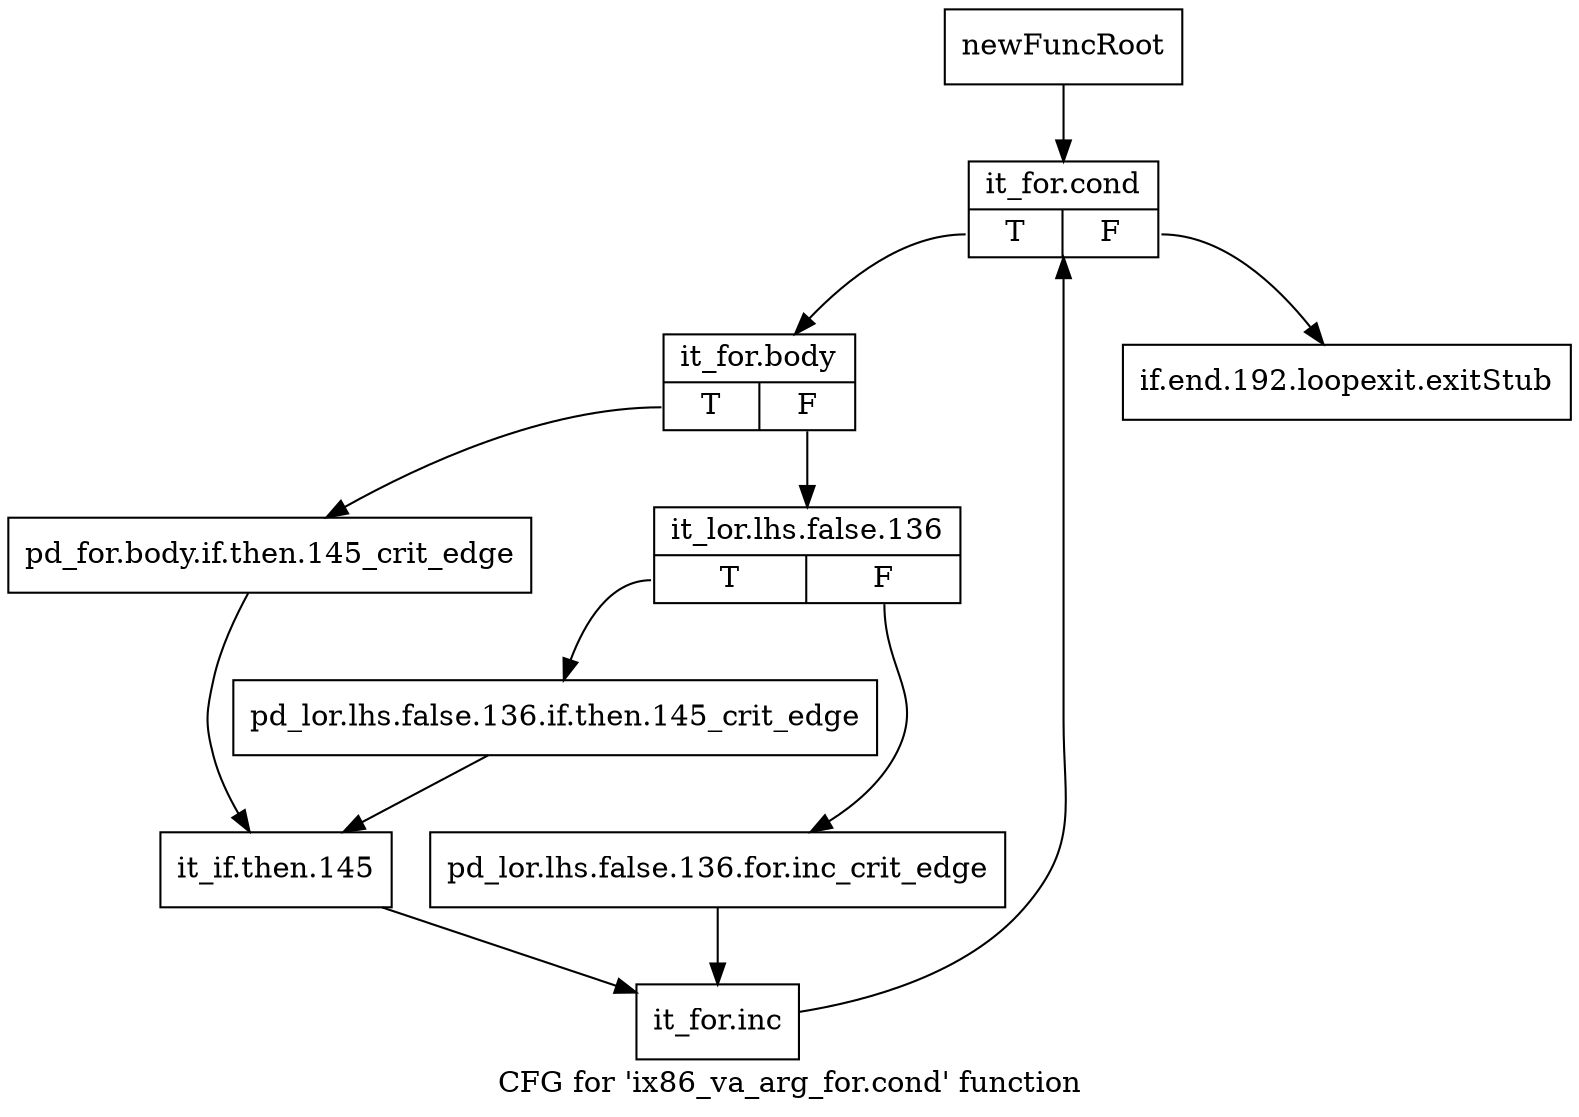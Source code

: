 digraph "CFG for 'ix86_va_arg_for.cond' function" {
	label="CFG for 'ix86_va_arg_for.cond' function";

	Node0xc6c62b0 [shape=record,label="{newFuncRoot}"];
	Node0xc6c62b0 -> Node0xc6c6350;
	Node0xc6c6300 [shape=record,label="{if.end.192.loopexit.exitStub}"];
	Node0xc6c6350 [shape=record,label="{it_for.cond|{<s0>T|<s1>F}}"];
	Node0xc6c6350:s0 -> Node0xc6c63a0;
	Node0xc6c6350:s1 -> Node0xc6c6300;
	Node0xc6c63a0 [shape=record,label="{it_for.body|{<s0>T|<s1>F}}"];
	Node0xc6c63a0:s0 -> Node0xc6c64e0;
	Node0xc6c63a0:s1 -> Node0xc6c63f0;
	Node0xc6c63f0 [shape=record,label="{it_lor.lhs.false.136|{<s0>T|<s1>F}}"];
	Node0xc6c63f0:s0 -> Node0xc6c6490;
	Node0xc6c63f0:s1 -> Node0xc6c6440;
	Node0xc6c6440 [shape=record,label="{pd_lor.lhs.false.136.for.inc_crit_edge}"];
	Node0xc6c6440 -> Node0xc6c6580;
	Node0xc6c6490 [shape=record,label="{pd_lor.lhs.false.136.if.then.145_crit_edge}"];
	Node0xc6c6490 -> Node0xc6c6530;
	Node0xc6c64e0 [shape=record,label="{pd_for.body.if.then.145_crit_edge}"];
	Node0xc6c64e0 -> Node0xc6c6530;
	Node0xc6c6530 [shape=record,label="{it_if.then.145}"];
	Node0xc6c6530 -> Node0xc6c6580;
	Node0xc6c6580 [shape=record,label="{it_for.inc}"];
	Node0xc6c6580 -> Node0xc6c6350;
}
